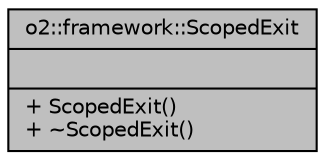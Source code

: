 digraph "o2::framework::ScopedExit"
{
 // INTERACTIVE_SVG=YES
  bgcolor="transparent";
  edge [fontname="Helvetica",fontsize="10",labelfontname="Helvetica",labelfontsize="10"];
  node [fontname="Helvetica",fontsize="10",shape=record];
  Node1 [label="{o2::framework::ScopedExit\n||+ ScopedExit()\l+ ~ScopedExit()\l}",height=0.2,width=0.4,color="black", fillcolor="grey75", style="filled" fontcolor="black"];
}
